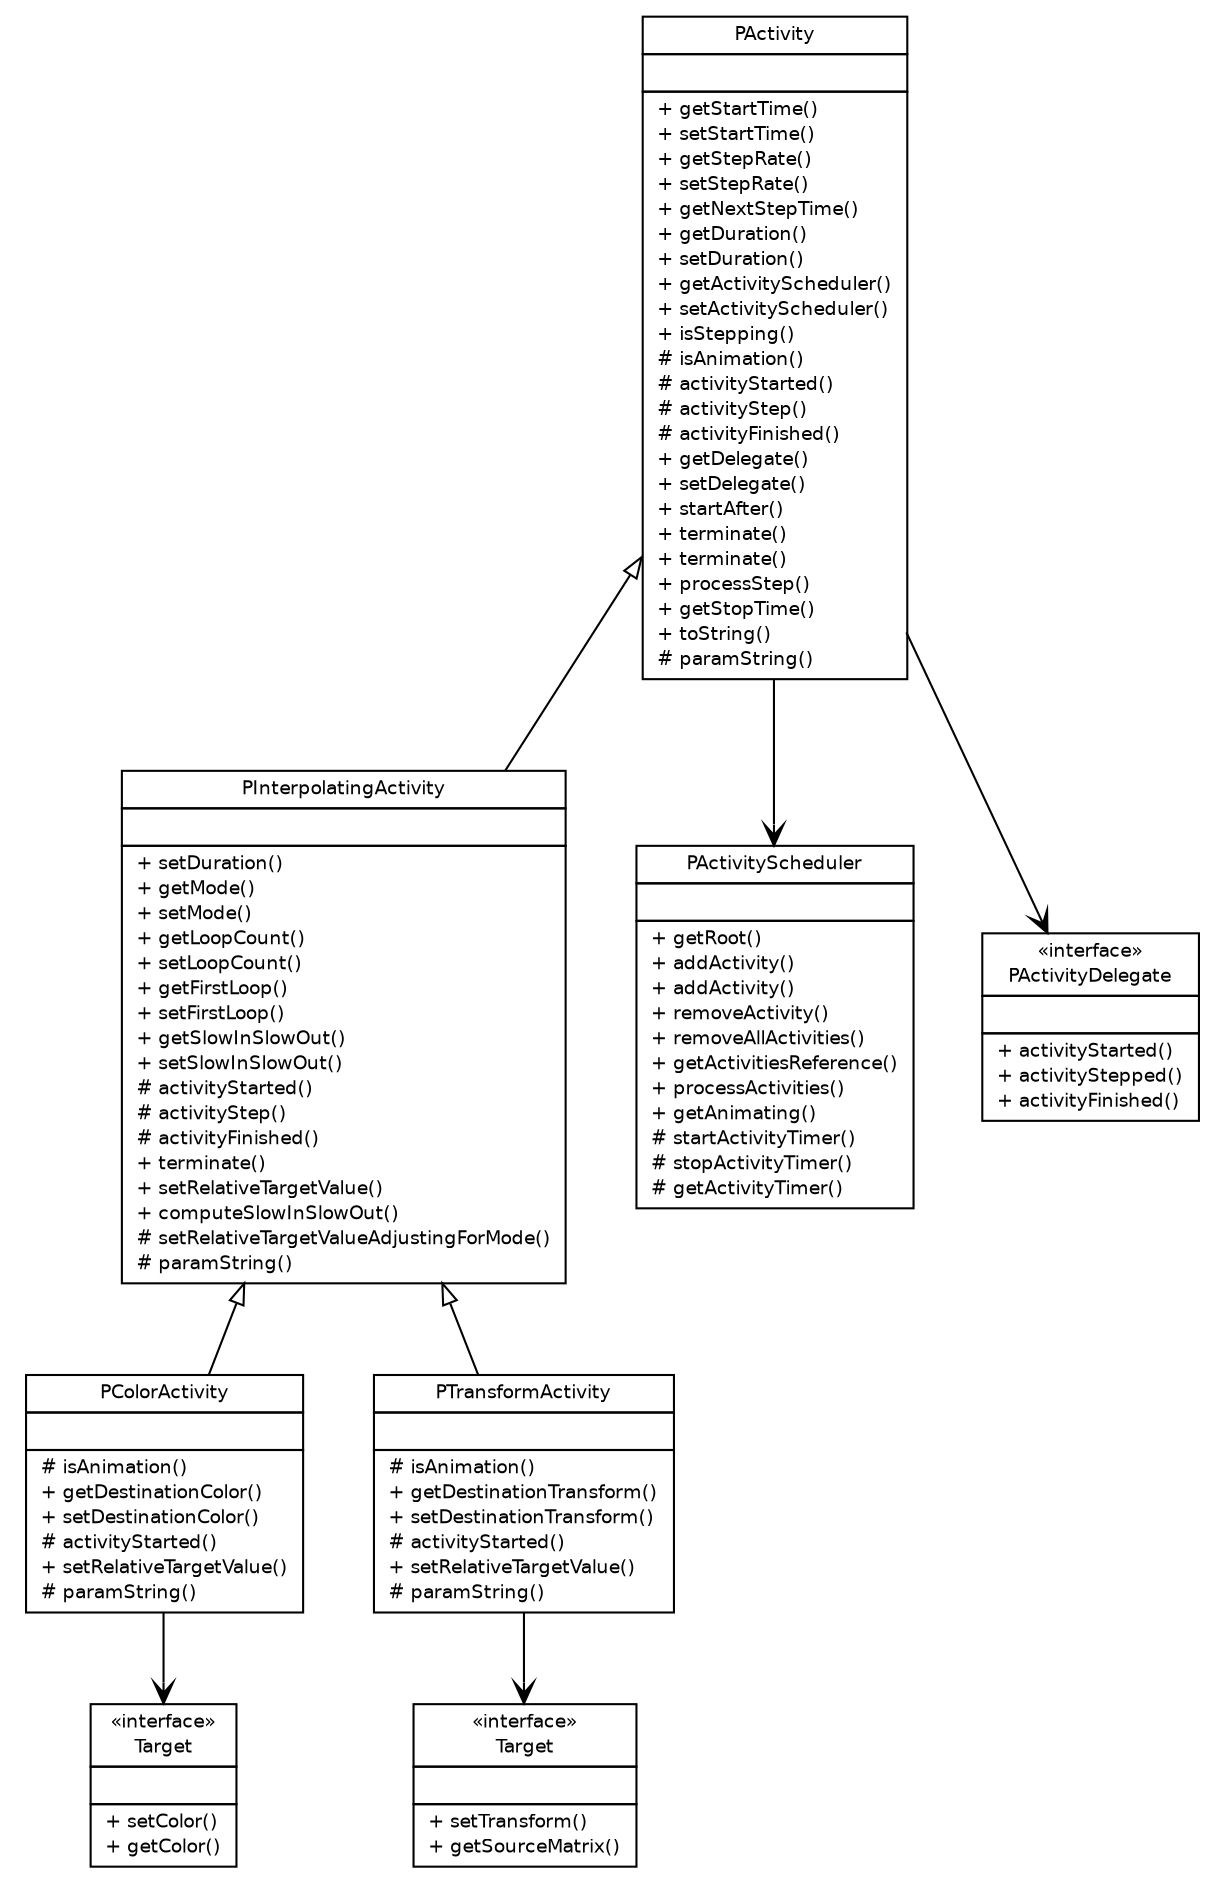 #!/usr/local/bin/dot
#
# Class diagram 
# Generated by UmlGraph version 4.6 (http://www.spinellis.gr/sw/umlgraph)
#

digraph G {
	edge [fontname="Helvetica",fontsize=10,labelfontname="Helvetica",labelfontsize=10];
	node [fontname="Helvetica",fontsize=10,shape=plaintext];
	// edu.umd.cs.piccolo.activities.PInterpolatingActivity
	c182 [label=<<table border="0" cellborder="1" cellspacing="0" cellpadding="2" port="p" href="./PInterpolatingActivity.html">
		<tr><td><table border="0" cellspacing="0" cellpadding="1">
			<tr><td> PInterpolatingActivity </td></tr>
		</table></td></tr>
		<tr><td><table border="0" cellspacing="0" cellpadding="1">
			<tr><td align="left">  </td></tr>
		</table></td></tr>
		<tr><td><table border="0" cellspacing="0" cellpadding="1">
			<tr><td align="left"> + setDuration() </td></tr>
			<tr><td align="left"> + getMode() </td></tr>
			<tr><td align="left"> + setMode() </td></tr>
			<tr><td align="left"> + getLoopCount() </td></tr>
			<tr><td align="left"> + setLoopCount() </td></tr>
			<tr><td align="left"> + getFirstLoop() </td></tr>
			<tr><td align="left"> + setFirstLoop() </td></tr>
			<tr><td align="left"> + getSlowInSlowOut() </td></tr>
			<tr><td align="left"> + setSlowInSlowOut() </td></tr>
			<tr><td align="left"> # activityStarted() </td></tr>
			<tr><td align="left"> # activityStep() </td></tr>
			<tr><td align="left"> # activityFinished() </td></tr>
			<tr><td align="left"> + terminate() </td></tr>
			<tr><td align="left"> + setRelativeTargetValue() </td></tr>
			<tr><td align="left"> + computeSlowInSlowOut() </td></tr>
			<tr><td align="left"> # setRelativeTargetValueAdjustingForMode() </td></tr>
			<tr><td align="left"> # paramString() </td></tr>
		</table></td></tr>
		</table>>, fontname="Helvetica", fontcolor="black", fontsize=9.0];
	// edu.umd.cs.piccolo.activities.PColorActivity
	c183 [label=<<table border="0" cellborder="1" cellspacing="0" cellpadding="2" port="p" href="./PColorActivity.html">
		<tr><td><table border="0" cellspacing="0" cellpadding="1">
			<tr><td> PColorActivity </td></tr>
		</table></td></tr>
		<tr><td><table border="0" cellspacing="0" cellpadding="1">
			<tr><td align="left">  </td></tr>
		</table></td></tr>
		<tr><td><table border="0" cellspacing="0" cellpadding="1">
			<tr><td align="left"> # isAnimation() </td></tr>
			<tr><td align="left"> + getDestinationColor() </td></tr>
			<tr><td align="left"> + setDestinationColor() </td></tr>
			<tr><td align="left"> # activityStarted() </td></tr>
			<tr><td align="left"> + setRelativeTargetValue() </td></tr>
			<tr><td align="left"> # paramString() </td></tr>
		</table></td></tr>
		</table>>, fontname="Helvetica", fontcolor="black", fontsize=9.0];
	// edu.umd.cs.piccolo.activities.PColorActivity.Target
	c184 [label=<<table border="0" cellborder="1" cellspacing="0" cellpadding="2" port="p" href="./PColorActivity.Target.html">
		<tr><td><table border="0" cellspacing="0" cellpadding="1">
			<tr><td> &laquo;interface&raquo; </td></tr>
			<tr><td> Target </td></tr>
		</table></td></tr>
		<tr><td><table border="0" cellspacing="0" cellpadding="1">
			<tr><td align="left">  </td></tr>
		</table></td></tr>
		<tr><td><table border="0" cellspacing="0" cellpadding="1">
			<tr><td align="left"> + setColor() </td></tr>
			<tr><td align="left"> + getColor() </td></tr>
		</table></td></tr>
		</table>>, fontname="Helvetica", fontcolor="black", fontsize=9.0];
	// edu.umd.cs.piccolo.activities.PTransformActivity
	c185 [label=<<table border="0" cellborder="1" cellspacing="0" cellpadding="2" port="p" href="./PTransformActivity.html">
		<tr><td><table border="0" cellspacing="0" cellpadding="1">
			<tr><td> PTransformActivity </td></tr>
		</table></td></tr>
		<tr><td><table border="0" cellspacing="0" cellpadding="1">
			<tr><td align="left">  </td></tr>
		</table></td></tr>
		<tr><td><table border="0" cellspacing="0" cellpadding="1">
			<tr><td align="left"> # isAnimation() </td></tr>
			<tr><td align="left"> + getDestinationTransform() </td></tr>
			<tr><td align="left"> + setDestinationTransform() </td></tr>
			<tr><td align="left"> # activityStarted() </td></tr>
			<tr><td align="left"> + setRelativeTargetValue() </td></tr>
			<tr><td align="left"> # paramString() </td></tr>
		</table></td></tr>
		</table>>, fontname="Helvetica", fontcolor="black", fontsize=9.0];
	// edu.umd.cs.piccolo.activities.PTransformActivity.Target
	c186 [label=<<table border="0" cellborder="1" cellspacing="0" cellpadding="2" port="p" href="./PTransformActivity.Target.html">
		<tr><td><table border="0" cellspacing="0" cellpadding="1">
			<tr><td> &laquo;interface&raquo; </td></tr>
			<tr><td> Target </td></tr>
		</table></td></tr>
		<tr><td><table border="0" cellspacing="0" cellpadding="1">
			<tr><td align="left">  </td></tr>
		</table></td></tr>
		<tr><td><table border="0" cellspacing="0" cellpadding="1">
			<tr><td align="left"> + setTransform() </td></tr>
			<tr><td align="left"> + getSourceMatrix() </td></tr>
		</table></td></tr>
		</table>>, fontname="Helvetica", fontcolor="black", fontsize=9.0];
	// edu.umd.cs.piccolo.activities.PActivityScheduler
	c187 [label=<<table border="0" cellborder="1" cellspacing="0" cellpadding="2" port="p" href="./PActivityScheduler.html">
		<tr><td><table border="0" cellspacing="0" cellpadding="1">
			<tr><td> PActivityScheduler </td></tr>
		</table></td></tr>
		<tr><td><table border="0" cellspacing="0" cellpadding="1">
			<tr><td align="left">  </td></tr>
		</table></td></tr>
		<tr><td><table border="0" cellspacing="0" cellpadding="1">
			<tr><td align="left"> + getRoot() </td></tr>
			<tr><td align="left"> + addActivity() </td></tr>
			<tr><td align="left"> + addActivity() </td></tr>
			<tr><td align="left"> + removeActivity() </td></tr>
			<tr><td align="left"> + removeAllActivities() </td></tr>
			<tr><td align="left"> + getActivitiesReference() </td></tr>
			<tr><td align="left"> + processActivities() </td></tr>
			<tr><td align="left"> + getAnimating() </td></tr>
			<tr><td align="left"> # startActivityTimer() </td></tr>
			<tr><td align="left"> # stopActivityTimer() </td></tr>
			<tr><td align="left"> # getActivityTimer() </td></tr>
		</table></td></tr>
		</table>>, fontname="Helvetica", fontcolor="black", fontsize=9.0];
	// edu.umd.cs.piccolo.activities.PActivity
	c188 [label=<<table border="0" cellborder="1" cellspacing="0" cellpadding="2" port="p" href="./PActivity.html">
		<tr><td><table border="0" cellspacing="0" cellpadding="1">
			<tr><td> PActivity </td></tr>
		</table></td></tr>
		<tr><td><table border="0" cellspacing="0" cellpadding="1">
			<tr><td align="left">  </td></tr>
		</table></td></tr>
		<tr><td><table border="0" cellspacing="0" cellpadding="1">
			<tr><td align="left"> + getStartTime() </td></tr>
			<tr><td align="left"> + setStartTime() </td></tr>
			<tr><td align="left"> + getStepRate() </td></tr>
			<tr><td align="left"> + setStepRate() </td></tr>
			<tr><td align="left"> + getNextStepTime() </td></tr>
			<tr><td align="left"> + getDuration() </td></tr>
			<tr><td align="left"> + setDuration() </td></tr>
			<tr><td align="left"> + getActivityScheduler() </td></tr>
			<tr><td align="left"> + setActivityScheduler() </td></tr>
			<tr><td align="left"> + isStepping() </td></tr>
			<tr><td align="left"> # isAnimation() </td></tr>
			<tr><td align="left"> # activityStarted() </td></tr>
			<tr><td align="left"> # activityStep() </td></tr>
			<tr><td align="left"> # activityFinished() </td></tr>
			<tr><td align="left"> + getDelegate() </td></tr>
			<tr><td align="left"> + setDelegate() </td></tr>
			<tr><td align="left"> + startAfter() </td></tr>
			<tr><td align="left"> + terminate() </td></tr>
			<tr><td align="left"> + terminate() </td></tr>
			<tr><td align="left"> + processStep() </td></tr>
			<tr><td align="left"> + getStopTime() </td></tr>
			<tr><td align="left"> + toString() </td></tr>
			<tr><td align="left"> # paramString() </td></tr>
		</table></td></tr>
		</table>>, fontname="Helvetica", fontcolor="black", fontsize=9.0];
	// edu.umd.cs.piccolo.activities.PActivity.PActivityDelegate
	c189 [label=<<table border="0" cellborder="1" cellspacing="0" cellpadding="2" port="p" href="./PActivity.PActivityDelegate.html">
		<tr><td><table border="0" cellspacing="0" cellpadding="1">
			<tr><td> &laquo;interface&raquo; </td></tr>
			<tr><td> PActivityDelegate </td></tr>
		</table></td></tr>
		<tr><td><table border="0" cellspacing="0" cellpadding="1">
			<tr><td align="left">  </td></tr>
		</table></td></tr>
		<tr><td><table border="0" cellspacing="0" cellpadding="1">
			<tr><td align="left"> + activityStarted() </td></tr>
			<tr><td align="left"> + activityStepped() </td></tr>
			<tr><td align="left"> + activityFinished() </td></tr>
		</table></td></tr>
		</table>>, fontname="Helvetica", fontcolor="black", fontsize=9.0];
	//edu.umd.cs.piccolo.activities.PInterpolatingActivity extends edu.umd.cs.piccolo.activities.PActivity
	c188:p -> c182:p [dir=back,arrowtail=empty];
	//edu.umd.cs.piccolo.activities.PColorActivity extends edu.umd.cs.piccolo.activities.PInterpolatingActivity
	c182:p -> c183:p [dir=back,arrowtail=empty];
	//edu.umd.cs.piccolo.activities.PTransformActivity extends edu.umd.cs.piccolo.activities.PInterpolatingActivity
	c182:p -> c185:p [dir=back,arrowtail=empty];
	// edu.umd.cs.piccolo.activities.PColorActivity NAVASSOC edu.umd.cs.piccolo.activities.PColorActivity.Target
	c183:p -> c184:p [taillabel="", label="", headlabel="", fontname="Helvetica", fontcolor="black", fontsize=10.0, color="black", arrowhead=open];
	// edu.umd.cs.piccolo.activities.PTransformActivity NAVASSOC edu.umd.cs.piccolo.activities.PTransformActivity.Target
	c185:p -> c186:p [taillabel="", label="", headlabel="", fontname="Helvetica", fontcolor="black", fontsize=10.0, color="black", arrowhead=open];
	// edu.umd.cs.piccolo.activities.PActivity NAVASSOC edu.umd.cs.piccolo.activities.PActivityScheduler
	c188:p -> c187:p [taillabel="", label="", headlabel="", fontname="Helvetica", fontcolor="black", fontsize=10.0, color="black", arrowhead=open];
	// edu.umd.cs.piccolo.activities.PActivity NAVASSOC edu.umd.cs.piccolo.activities.PActivity.PActivityDelegate
	c188:p -> c189:p [taillabel="", label="", headlabel="", fontname="Helvetica", fontcolor="black", fontsize=10.0, color="black", arrowhead=open];
}

